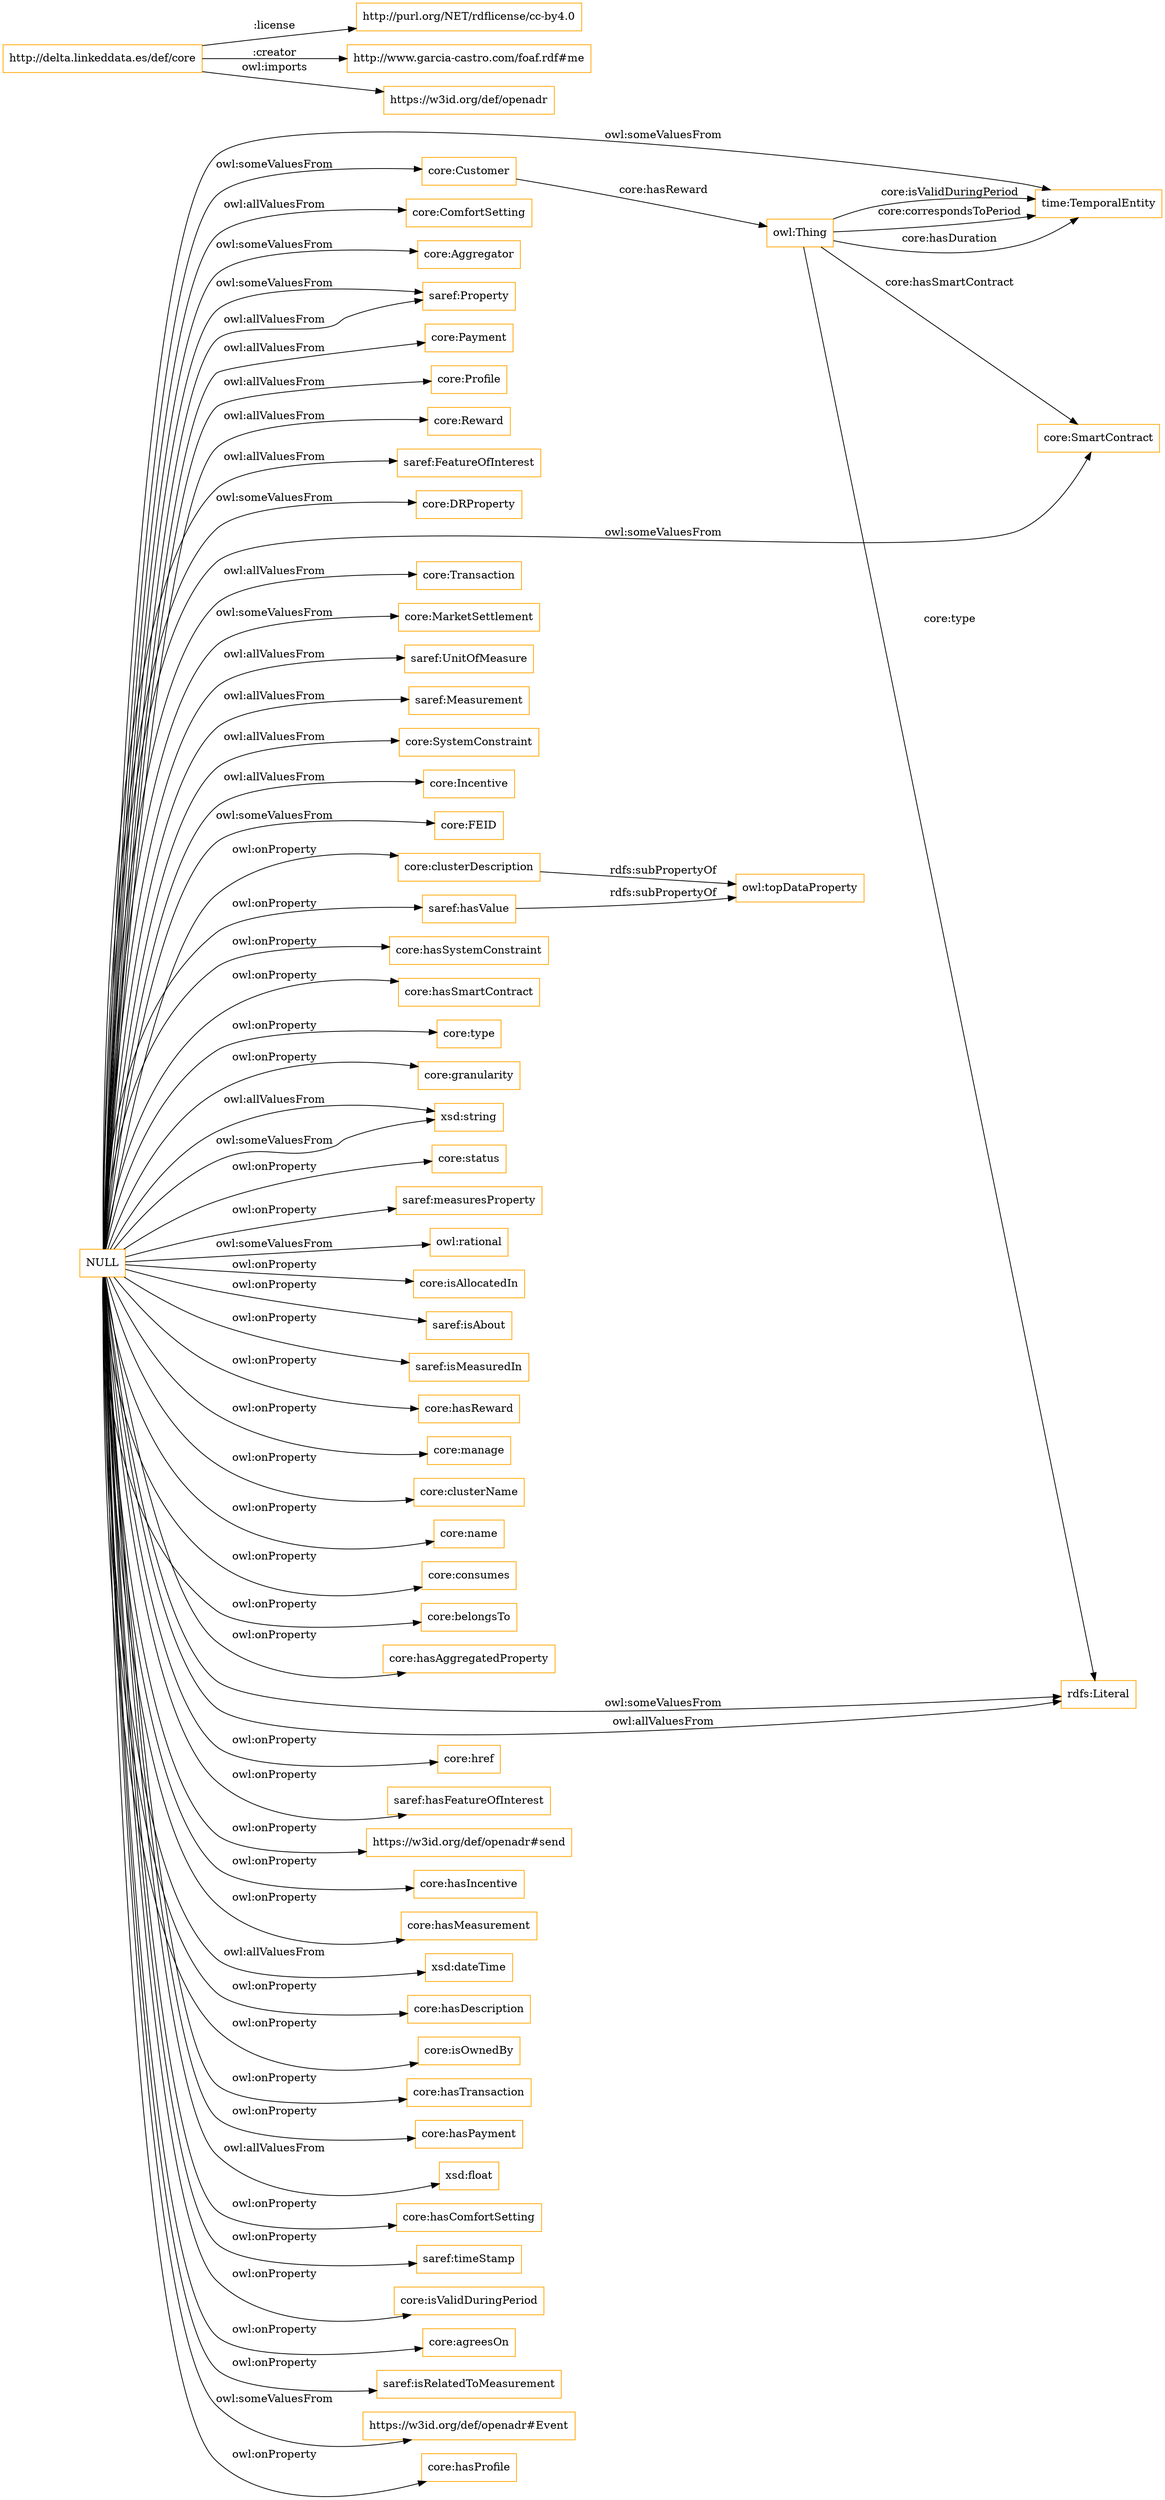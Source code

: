 digraph ar2dtool_diagram { 
rankdir=LR;
size="1501"
node [shape = rectangle, color="orange"]; "core:Customer" "core:SmartContract" "core:ComfortSetting" "core:Aggregator" "saref:Property" "core:Payment" "core:Profile" "core:Reward" "saref:FeatureOfInterest" "core:DRProperty" "time:TemporalEntity" "core:Transaction" "core:MarketSettlement" "saref:UnitOfMeasure" "saref:Measurement" "core:SystemConstraint" "core:Incentive" "core:FEID" ; /*classes style*/
	"http://delta.linkeddata.es/def/core" -> "http://purl.org/NET/rdflicense/cc-by4.0" [ label = ":license" ];
	"http://delta.linkeddata.es/def/core" -> "http://www.garcia-castro.com/foaf.rdf#me" [ label = ":creator" ];
	"http://delta.linkeddata.es/def/core" -> "https://w3id.org/def/openadr" [ label = "owl:imports" ];
	"saref:hasValue" -> "owl:topDataProperty" [ label = "rdfs:subPropertyOf" ];
	"core:clusterDescription" -> "owl:topDataProperty" [ label = "rdfs:subPropertyOf" ];
	"NULL" -> "core:ComfortSetting" [ label = "owl:allValuesFrom" ];
	"NULL" -> "core:hasSystemConstraint" [ label = "owl:onProperty" ];
	"NULL" -> "core:hasSmartContract" [ label = "owl:onProperty" ];
	"NULL" -> "core:type" [ label = "owl:onProperty" ];
	"NULL" -> "time:TemporalEntity" [ label = "owl:someValuesFrom" ];
	"NULL" -> "core:granularity" [ label = "owl:onProperty" ];
	"NULL" -> "saref:FeatureOfInterest" [ label = "owl:allValuesFrom" ];
	"NULL" -> "saref:UnitOfMeasure" [ label = "owl:allValuesFrom" ];
	"NULL" -> "saref:Measurement" [ label = "owl:allValuesFrom" ];
	"NULL" -> "core:Profile" [ label = "owl:allValuesFrom" ];
	"NULL" -> "core:Reward" [ label = "owl:allValuesFrom" ];
	"NULL" -> "xsd:string" [ label = "owl:allValuesFrom" ];
	"NULL" -> "core:status" [ label = "owl:onProperty" ];
	"NULL" -> "saref:measuresProperty" [ label = "owl:onProperty" ];
	"NULL" -> "saref:hasValue" [ label = "owl:onProperty" ];
	"NULL" -> "owl:rational" [ label = "owl:someValuesFrom" ];
	"NULL" -> "core:isAllocatedIn" [ label = "owl:onProperty" ];
	"NULL" -> "saref:isAbout" [ label = "owl:onProperty" ];
	"NULL" -> "saref:isMeasuredIn" [ label = "owl:onProperty" ];
	"NULL" -> "core:hasReward" [ label = "owl:onProperty" ];
	"NULL" -> "core:manage" [ label = "owl:onProperty" ];
	"NULL" -> "core:clusterName" [ label = "owl:onProperty" ];
	"NULL" -> "core:Payment" [ label = "owl:allValuesFrom" ];
	"NULL" -> "core:name" [ label = "owl:onProperty" ];
	"NULL" -> "core:Aggregator" [ label = "owl:someValuesFrom" ];
	"NULL" -> "saref:Property" [ label = "owl:someValuesFrom" ];
	"NULL" -> "core:Incentive" [ label = "owl:allValuesFrom" ];
	"NULL" -> "core:MarketSettlement" [ label = "owl:someValuesFrom" ];
	"NULL" -> "core:consumes" [ label = "owl:onProperty" ];
	"NULL" -> "core:belongsTo" [ label = "owl:onProperty" ];
	"NULL" -> "core:hasAggregatedProperty" [ label = "owl:onProperty" ];
	"NULL" -> "rdfs:Literal" [ label = "owl:someValuesFrom" ];
	"NULL" -> "core:href" [ label = "owl:onProperty" ];
	"NULL" -> "saref:hasFeatureOfInterest" [ label = "owl:onProperty" ];
	"NULL" -> "core:FEID" [ label = "owl:someValuesFrom" ];
	"NULL" -> "https://w3id.org/def/openadr#send" [ label = "owl:onProperty" ];
	"NULL" -> "core:hasIncentive" [ label = "owl:onProperty" ];
	"NULL" -> "core:Transaction" [ label = "owl:allValuesFrom" ];
	"NULL" -> "core:Customer" [ label = "owl:someValuesFrom" ];
	"NULL" -> "core:hasMeasurement" [ label = "owl:onProperty" ];
	"NULL" -> "xsd:dateTime" [ label = "owl:allValuesFrom" ];
	"NULL" -> "core:hasDescription" [ label = "owl:onProperty" ];
	"NULL" -> "core:isOwnedBy" [ label = "owl:onProperty" ];
	"NULL" -> "core:hasTransaction" [ label = "owl:onProperty" ];
	"NULL" -> "core:SystemConstraint" [ label = "owl:allValuesFrom" ];
	"NULL" -> "core:clusterDescription" [ label = "owl:onProperty" ];
	"NULL" -> "core:hasPayment" [ label = "owl:onProperty" ];
	"NULL" -> "xsd:float" [ label = "owl:allValuesFrom" ];
	"NULL" -> "core:hasComfortSetting" [ label = "owl:onProperty" ];
	"NULL" -> "saref:timeStamp" [ label = "owl:onProperty" ];
	"NULL" -> "saref:Property" [ label = "owl:allValuesFrom" ];
	"NULL" -> "core:isValidDuringPeriod" [ label = "owl:onProperty" ];
	"NULL" -> "core:agreesOn" [ label = "owl:onProperty" ];
	"NULL" -> "core:SmartContract" [ label = "owl:someValuesFrom" ];
	"NULL" -> "rdfs:Literal" [ label = "owl:allValuesFrom" ];
	"NULL" -> "saref:isRelatedToMeasurement" [ label = "owl:onProperty" ];
	"NULL" -> "core:DRProperty" [ label = "owl:someValuesFrom" ];
	"NULL" -> "https://w3id.org/def/openadr#Event" [ label = "owl:someValuesFrom" ];
	"NULL" -> "core:hasProfile" [ label = "owl:onProperty" ];
	"NULL" -> "xsd:string" [ label = "owl:someValuesFrom" ];
	"owl:Thing" -> "core:SmartContract" [ label = "core:hasSmartContract" ];
	"owl:Thing" -> "time:TemporalEntity" [ label = "core:correspondsToPeriod" ];
	"owl:Thing" -> "time:TemporalEntity" [ label = "core:hasDuration" ];
	"owl:Thing" -> "rdfs:Literal" [ label = "core:type" ];
	"core:Customer" -> "owl:Thing" [ label = "core:hasReward" ];
	"owl:Thing" -> "time:TemporalEntity" [ label = "core:isValidDuringPeriod" ];

}
